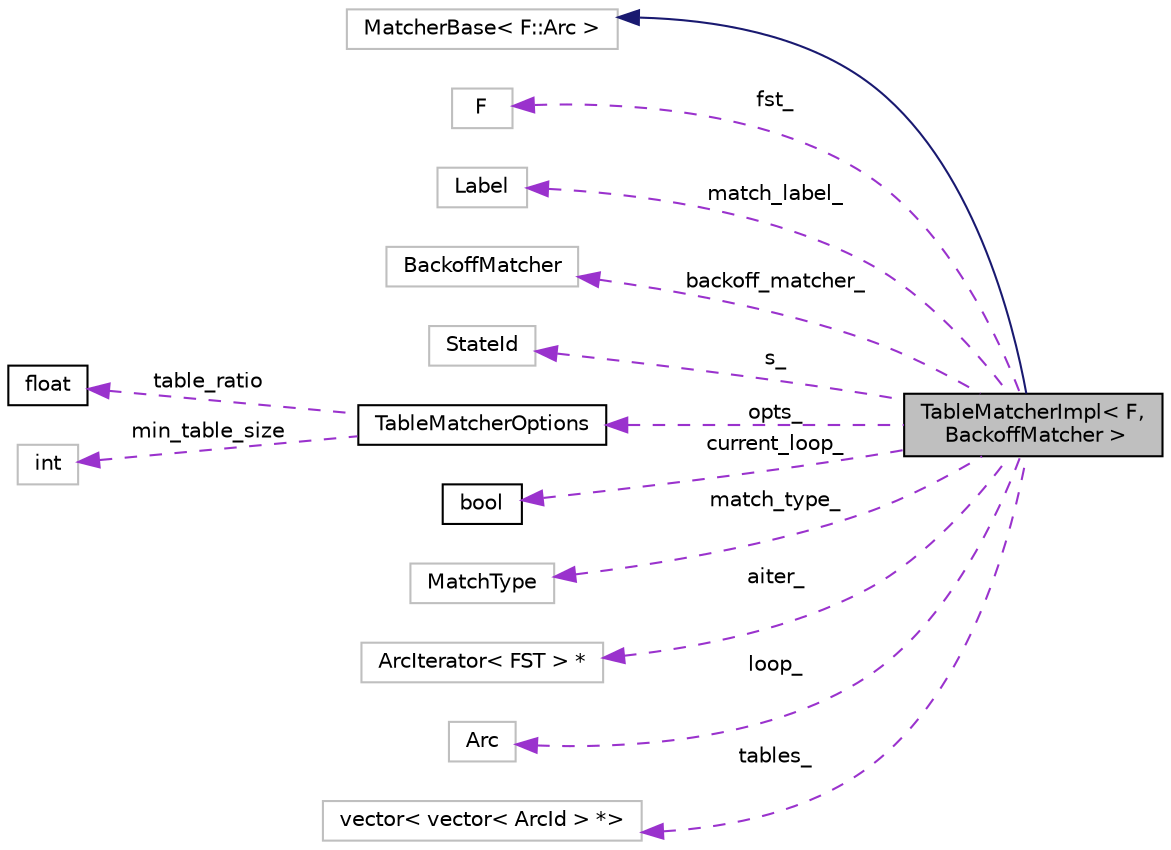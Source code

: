 digraph "TableMatcherImpl&lt; F, BackoffMatcher &gt;"
{
  edge [fontname="Helvetica",fontsize="10",labelfontname="Helvetica",labelfontsize="10"];
  node [fontname="Helvetica",fontsize="10",shape=record];
  rankdir="LR";
  Node2 [label="TableMatcherImpl\< F,\l BackoffMatcher \>",height=0.2,width=0.4,color="black", fillcolor="grey75", style="filled", fontcolor="black"];
  Node3 -> Node2 [dir="back",color="midnightblue",fontsize="10",style="solid",fontname="Helvetica"];
  Node3 [label="MatcherBase\< F::Arc \>",height=0.2,width=0.4,color="grey75", fillcolor="white", style="filled"];
  Node4 -> Node2 [dir="back",color="darkorchid3",fontsize="10",style="dashed",label=" fst_" ,fontname="Helvetica"];
  Node4 [label="F",height=0.2,width=0.4,color="grey75", fillcolor="white", style="filled"];
  Node5 -> Node2 [dir="back",color="darkorchid3",fontsize="10",style="dashed",label=" match_label_" ,fontname="Helvetica"];
  Node5 [label="Label",height=0.2,width=0.4,color="grey75", fillcolor="white", style="filled"];
  Node6 -> Node2 [dir="back",color="darkorchid3",fontsize="10",style="dashed",label=" backoff_matcher_" ,fontname="Helvetica"];
  Node6 [label="BackoffMatcher",height=0.2,width=0.4,color="grey75", fillcolor="white", style="filled"];
  Node7 -> Node2 [dir="back",color="darkorchid3",fontsize="10",style="dashed",label=" s_" ,fontname="Helvetica"];
  Node7 [label="StateId",height=0.2,width=0.4,color="grey75", fillcolor="white", style="filled"];
  Node8 -> Node2 [dir="back",color="darkorchid3",fontsize="10",style="dashed",label=" opts_" ,fontname="Helvetica"];
  Node8 [label="TableMatcherOptions",height=0.2,width=0.4,color="black", fillcolor="white", style="filled",URL="$structfst_1_1TableMatcherOptions.html",tooltip="TableMatcher is a matcher specialized for the case where the output side of the left FST always has e..."];
  Node9 -> Node8 [dir="back",color="darkorchid3",fontsize="10",style="dashed",label=" table_ratio" ,fontname="Helvetica"];
  Node9 [label="float",height=0.2,width=0.4,color="black", fillcolor="white", style="filled",URL="$classfloat.html"];
  Node10 -> Node8 [dir="back",color="darkorchid3",fontsize="10",style="dashed",label=" min_table_size" ,fontname="Helvetica"];
  Node10 [label="int",height=0.2,width=0.4,color="grey75", fillcolor="white", style="filled"];
  Node11 -> Node2 [dir="back",color="darkorchid3",fontsize="10",style="dashed",label=" current_loop_" ,fontname="Helvetica"];
  Node11 [label="bool",height=0.2,width=0.4,color="black", fillcolor="white", style="filled",URL="$classbool.html"];
  Node12 -> Node2 [dir="back",color="darkorchid3",fontsize="10",style="dashed",label=" match_type_" ,fontname="Helvetica"];
  Node12 [label="MatchType",height=0.2,width=0.4,color="grey75", fillcolor="white", style="filled"];
  Node13 -> Node2 [dir="back",color="darkorchid3",fontsize="10",style="dashed",label=" aiter_" ,fontname="Helvetica"];
  Node13 [label="ArcIterator\< FST \> *",height=0.2,width=0.4,color="grey75", fillcolor="white", style="filled"];
  Node14 -> Node2 [dir="back",color="darkorchid3",fontsize="10",style="dashed",label=" loop_" ,fontname="Helvetica"];
  Node14 [label="Arc",height=0.2,width=0.4,color="grey75", fillcolor="white", style="filled"];
  Node15 -> Node2 [dir="back",color="darkorchid3",fontsize="10",style="dashed",label=" tables_" ,fontname="Helvetica"];
  Node15 [label="vector\< vector\< ArcId \> *\>",height=0.2,width=0.4,color="grey75", fillcolor="white", style="filled"];
}
